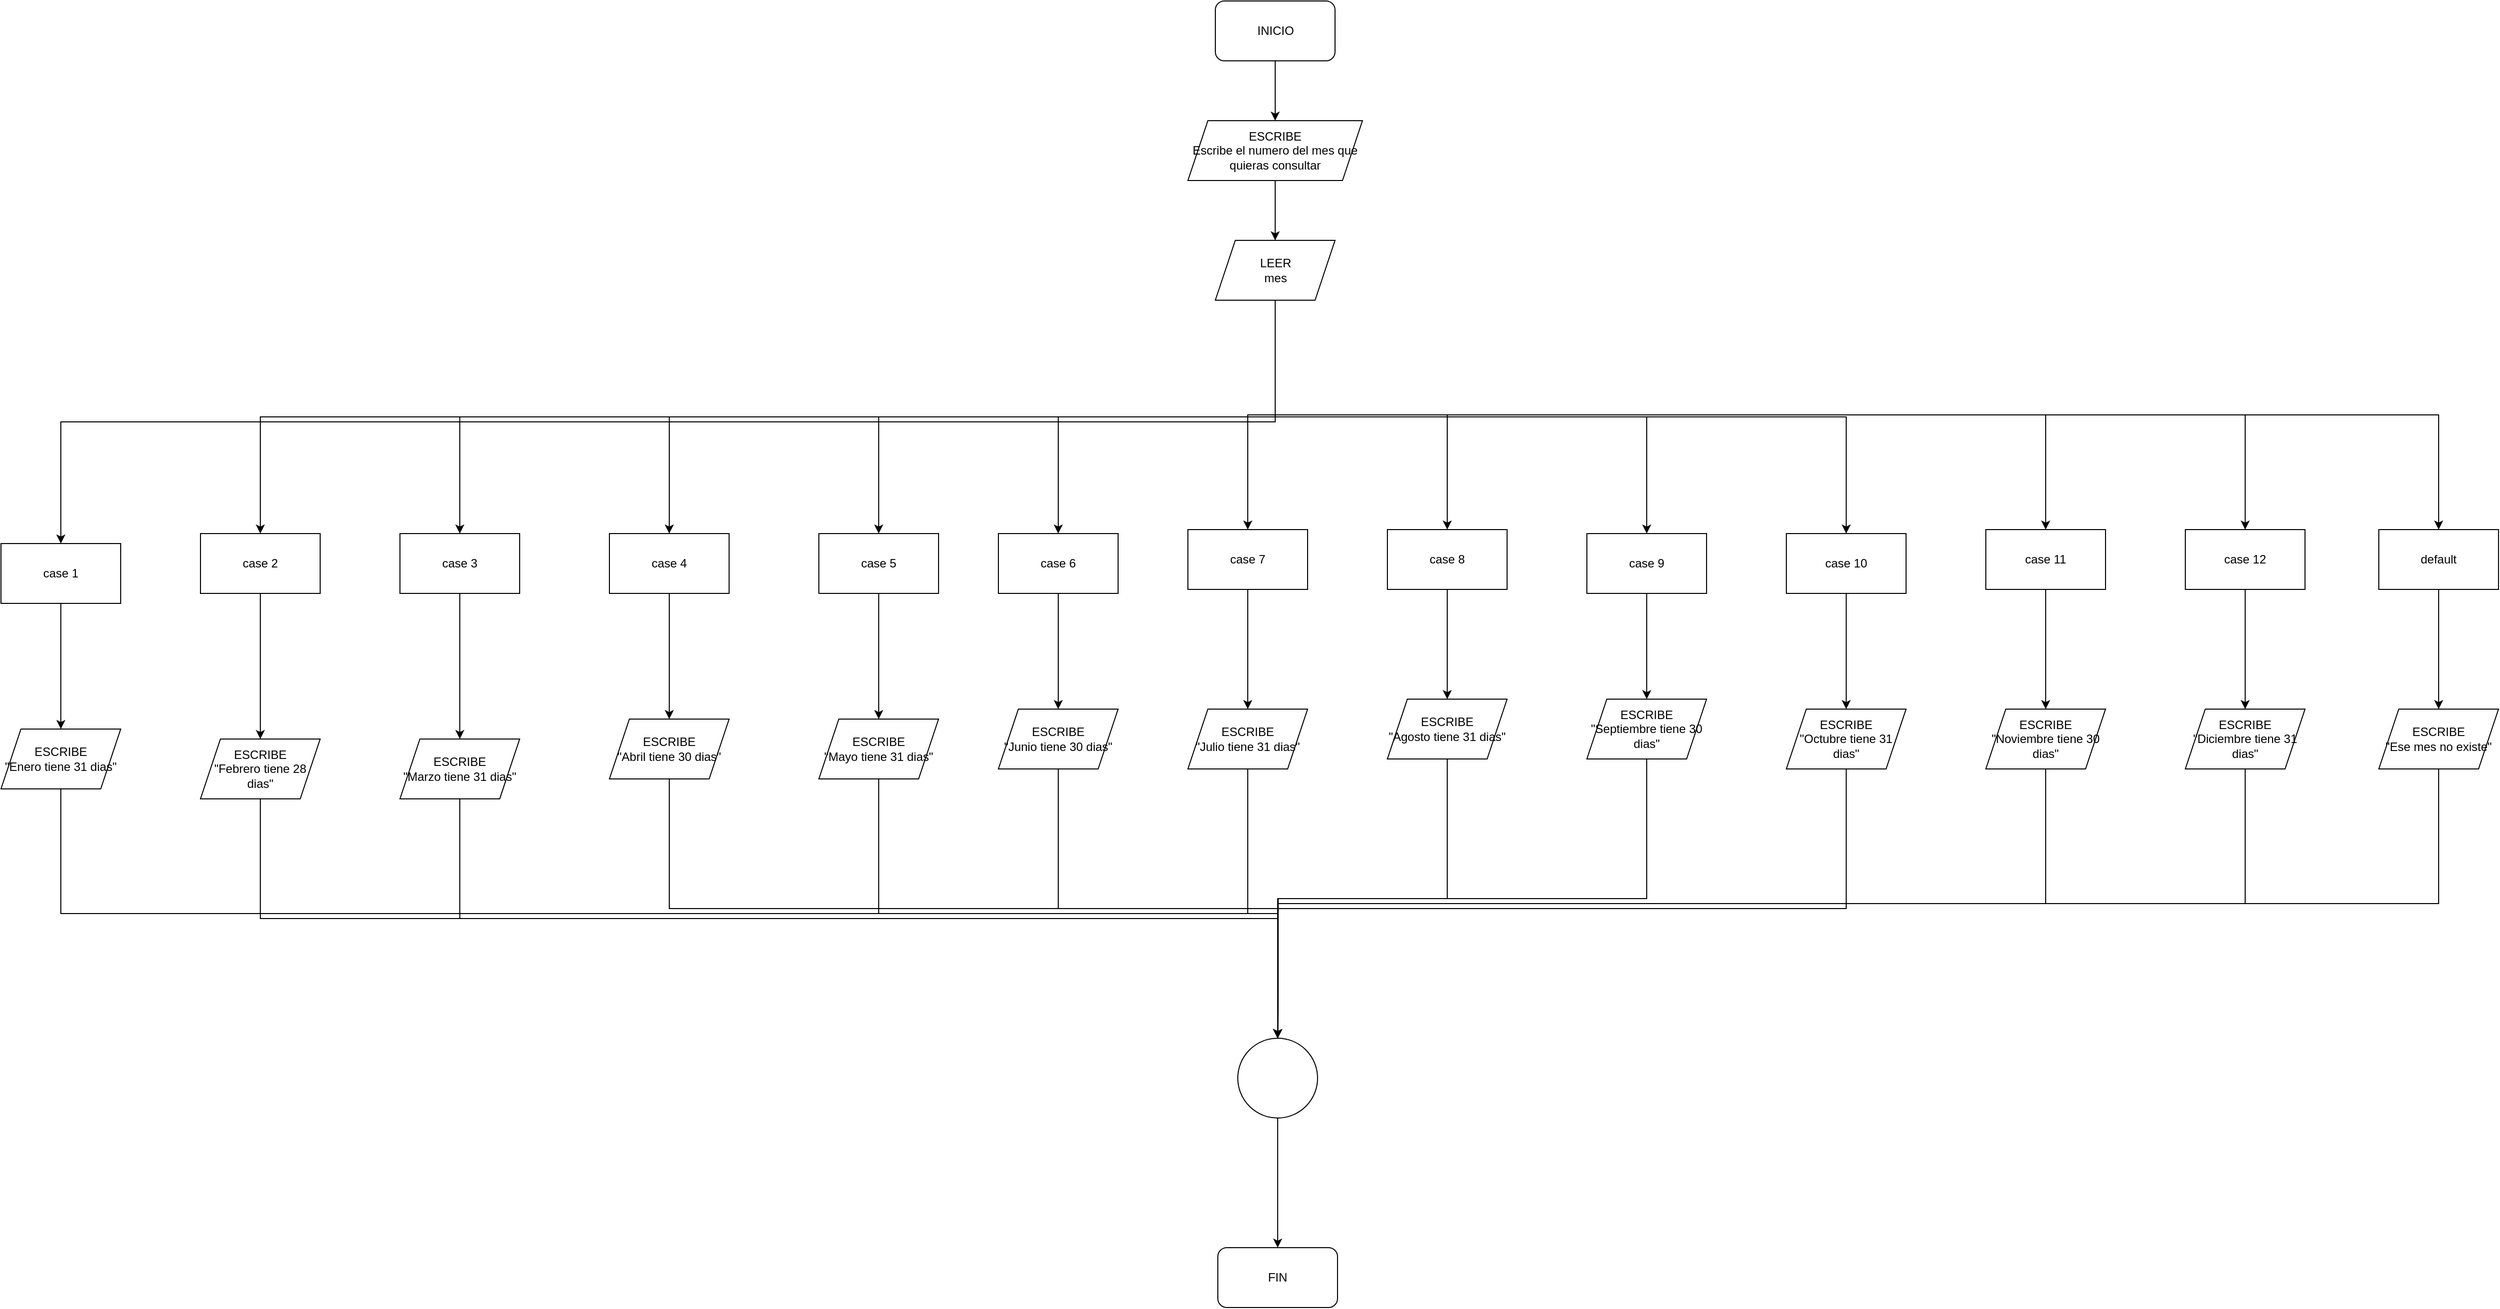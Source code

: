 <mxfile version="22.0.4" type="device">
  <diagram name="Página-1" id="6nzVVdsys_LRAPMCSI1O">
    <mxGraphModel dx="2597" dy="2251" grid="1" gridSize="10" guides="1" tooltips="1" connect="1" arrows="1" fold="1" page="1" pageScale="1" pageWidth="1169" pageHeight="827" math="0" shadow="0">
      <root>
        <mxCell id="0" />
        <mxCell id="1" parent="0" />
        <mxCell id="Shrg4Rl6udXn-v1PZv1U-4" value="" style="edgeStyle=orthogonalEdgeStyle;rounded=0;orthogonalLoop=1;jettySize=auto;html=1;" edge="1" parent="1" source="Shrg4Rl6udXn-v1PZv1U-1" target="Shrg4Rl6udXn-v1PZv1U-2">
          <mxGeometry relative="1" as="geometry" />
        </mxCell>
        <mxCell id="Shrg4Rl6udXn-v1PZv1U-1" value="INICIO" style="rounded=1;whiteSpace=wrap;html=1;" vertex="1" parent="1">
          <mxGeometry x="467.5" y="-160" width="120" height="60" as="geometry" />
        </mxCell>
        <mxCell id="Shrg4Rl6udXn-v1PZv1U-5" value="" style="edgeStyle=orthogonalEdgeStyle;rounded=0;orthogonalLoop=1;jettySize=auto;html=1;" edge="1" parent="1" source="Shrg4Rl6udXn-v1PZv1U-2" target="Shrg4Rl6udXn-v1PZv1U-3">
          <mxGeometry relative="1" as="geometry" />
        </mxCell>
        <mxCell id="Shrg4Rl6udXn-v1PZv1U-2" value="ESCRIBE&lt;br&gt;Escribe el numero del mes que quieras consultar" style="shape=parallelogram;perimeter=parallelogramPerimeter;whiteSpace=wrap;html=1;fixedSize=1;" vertex="1" parent="1">
          <mxGeometry x="440" y="-40" width="175" height="60" as="geometry" />
        </mxCell>
        <mxCell id="Shrg4Rl6udXn-v1PZv1U-45" style="edgeStyle=orthogonalEdgeStyle;rounded=0;orthogonalLoop=1;jettySize=auto;html=1;exitX=0.5;exitY=1;exitDx=0;exitDy=0;" edge="1" parent="1" source="Shrg4Rl6udXn-v1PZv1U-3" target="Shrg4Rl6udXn-v1PZv1U-7">
          <mxGeometry relative="1" as="geometry" />
        </mxCell>
        <mxCell id="Shrg4Rl6udXn-v1PZv1U-46" style="edgeStyle=orthogonalEdgeStyle;rounded=0;orthogonalLoop=1;jettySize=auto;html=1;exitX=0.5;exitY=1;exitDx=0;exitDy=0;" edge="1" parent="1" source="Shrg4Rl6udXn-v1PZv1U-3" target="Shrg4Rl6udXn-v1PZv1U-11">
          <mxGeometry relative="1" as="geometry" />
        </mxCell>
        <mxCell id="Shrg4Rl6udXn-v1PZv1U-47" style="edgeStyle=orthogonalEdgeStyle;rounded=0;orthogonalLoop=1;jettySize=auto;html=1;exitX=0.5;exitY=1;exitDx=0;exitDy=0;" edge="1" parent="1" source="Shrg4Rl6udXn-v1PZv1U-3" target="Shrg4Rl6udXn-v1PZv1U-17">
          <mxGeometry relative="1" as="geometry" />
        </mxCell>
        <mxCell id="Shrg4Rl6udXn-v1PZv1U-48" style="edgeStyle=orthogonalEdgeStyle;rounded=0;orthogonalLoop=1;jettySize=auto;html=1;exitX=0.5;exitY=1;exitDx=0;exitDy=0;entryX=0.5;entryY=0;entryDx=0;entryDy=0;" edge="1" parent="1" source="Shrg4Rl6udXn-v1PZv1U-3" target="Shrg4Rl6udXn-v1PZv1U-38">
          <mxGeometry relative="1" as="geometry" />
        </mxCell>
        <mxCell id="Shrg4Rl6udXn-v1PZv1U-49" style="edgeStyle=orthogonalEdgeStyle;rounded=0;orthogonalLoop=1;jettySize=auto;html=1;exitX=0.5;exitY=1;exitDx=0;exitDy=0;entryX=0.5;entryY=0;entryDx=0;entryDy=0;" edge="1" parent="1" source="Shrg4Rl6udXn-v1PZv1U-3" target="Shrg4Rl6udXn-v1PZv1U-35">
          <mxGeometry relative="1" as="geometry" />
        </mxCell>
        <mxCell id="Shrg4Rl6udXn-v1PZv1U-50" style="edgeStyle=orthogonalEdgeStyle;rounded=0;orthogonalLoop=1;jettySize=auto;html=1;exitX=0.5;exitY=1;exitDx=0;exitDy=0;entryX=0.5;entryY=0;entryDx=0;entryDy=0;" edge="1" parent="1" source="Shrg4Rl6udXn-v1PZv1U-3" target="Shrg4Rl6udXn-v1PZv1U-32">
          <mxGeometry relative="1" as="geometry" />
        </mxCell>
        <mxCell id="Shrg4Rl6udXn-v1PZv1U-51" style="edgeStyle=orthogonalEdgeStyle;rounded=0;orthogonalLoop=1;jettySize=auto;html=1;exitX=0.5;exitY=1;exitDx=0;exitDy=0;" edge="1" parent="1" source="Shrg4Rl6udXn-v1PZv1U-3" target="Shrg4Rl6udXn-v1PZv1U-29">
          <mxGeometry relative="1" as="geometry" />
        </mxCell>
        <mxCell id="Shrg4Rl6udXn-v1PZv1U-52" style="edgeStyle=orthogonalEdgeStyle;rounded=0;orthogonalLoop=1;jettySize=auto;html=1;exitX=0.5;exitY=1;exitDx=0;exitDy=0;" edge="1" parent="1" source="Shrg4Rl6udXn-v1PZv1U-3" target="Shrg4Rl6udXn-v1PZv1U-26">
          <mxGeometry relative="1" as="geometry" />
        </mxCell>
        <mxCell id="Shrg4Rl6udXn-v1PZv1U-53" style="edgeStyle=orthogonalEdgeStyle;rounded=0;orthogonalLoop=1;jettySize=auto;html=1;exitX=0.5;exitY=1;exitDx=0;exitDy=0;" edge="1" parent="1" source="Shrg4Rl6udXn-v1PZv1U-3" target="Shrg4Rl6udXn-v1PZv1U-41">
          <mxGeometry relative="1" as="geometry" />
        </mxCell>
        <mxCell id="Shrg4Rl6udXn-v1PZv1U-54" style="edgeStyle=orthogonalEdgeStyle;rounded=0;orthogonalLoop=1;jettySize=auto;html=1;exitX=0.5;exitY=1;exitDx=0;exitDy=0;entryX=0.5;entryY=0;entryDx=0;entryDy=0;" edge="1" parent="1" source="Shrg4Rl6udXn-v1PZv1U-3" target="Shrg4Rl6udXn-v1PZv1U-23">
          <mxGeometry relative="1" as="geometry" />
        </mxCell>
        <mxCell id="Shrg4Rl6udXn-v1PZv1U-55" style="edgeStyle=orthogonalEdgeStyle;rounded=0;orthogonalLoop=1;jettySize=auto;html=1;exitX=0.5;exitY=1;exitDx=0;exitDy=0;entryX=0.5;entryY=0;entryDx=0;entryDy=0;" edge="1" parent="1" source="Shrg4Rl6udXn-v1PZv1U-3" target="Shrg4Rl6udXn-v1PZv1U-20">
          <mxGeometry relative="1" as="geometry" />
        </mxCell>
        <mxCell id="Shrg4Rl6udXn-v1PZv1U-56" style="edgeStyle=orthogonalEdgeStyle;rounded=0;orthogonalLoop=1;jettySize=auto;html=1;exitX=0.5;exitY=1;exitDx=0;exitDy=0;entryX=0.5;entryY=0;entryDx=0;entryDy=0;" edge="1" parent="1" source="Shrg4Rl6udXn-v1PZv1U-3" target="Shrg4Rl6udXn-v1PZv1U-14">
          <mxGeometry relative="1" as="geometry" />
        </mxCell>
        <mxCell id="Shrg4Rl6udXn-v1PZv1U-60" style="edgeStyle=orthogonalEdgeStyle;rounded=0;orthogonalLoop=1;jettySize=auto;html=1;exitX=0.5;exitY=1;exitDx=0;exitDy=0;entryX=0.5;entryY=0;entryDx=0;entryDy=0;" edge="1" parent="1" source="Shrg4Rl6udXn-v1PZv1U-3" target="Shrg4Rl6udXn-v1PZv1U-58">
          <mxGeometry relative="1" as="geometry" />
        </mxCell>
        <mxCell id="Shrg4Rl6udXn-v1PZv1U-3" value="LEER&lt;br&gt;mes" style="shape=parallelogram;perimeter=parallelogramPerimeter;whiteSpace=wrap;html=1;fixedSize=1;" vertex="1" parent="1">
          <mxGeometry x="467.5" y="80" width="120" height="60" as="geometry" />
        </mxCell>
        <mxCell id="Shrg4Rl6udXn-v1PZv1U-9" value="" style="edgeStyle=orthogonalEdgeStyle;rounded=0;orthogonalLoop=1;jettySize=auto;html=1;" edge="1" parent="1" source="Shrg4Rl6udXn-v1PZv1U-7" target="Shrg4Rl6udXn-v1PZv1U-8">
          <mxGeometry relative="1" as="geometry" />
        </mxCell>
        <mxCell id="Shrg4Rl6udXn-v1PZv1U-7" value="case 1" style="rounded=0;whiteSpace=wrap;html=1;" vertex="1" parent="1">
          <mxGeometry x="-750" y="384" width="120" height="60" as="geometry" />
        </mxCell>
        <mxCell id="Shrg4Rl6udXn-v1PZv1U-62" style="edgeStyle=orthogonalEdgeStyle;rounded=0;orthogonalLoop=1;jettySize=auto;html=1;exitX=0.5;exitY=1;exitDx=0;exitDy=0;" edge="1" parent="1" source="Shrg4Rl6udXn-v1PZv1U-8" target="Shrg4Rl6udXn-v1PZv1U-61">
          <mxGeometry relative="1" as="geometry" />
        </mxCell>
        <mxCell id="Shrg4Rl6udXn-v1PZv1U-8" value="ESCRIBE&lt;br&gt;&quot;Enero tiene 31 dias&quot;" style="shape=parallelogram;perimeter=parallelogramPerimeter;whiteSpace=wrap;html=1;fixedSize=1;" vertex="1" parent="1">
          <mxGeometry x="-750" y="570" width="120" height="60" as="geometry" />
        </mxCell>
        <mxCell id="Shrg4Rl6udXn-v1PZv1U-10" value="" style="edgeStyle=orthogonalEdgeStyle;rounded=0;orthogonalLoop=1;jettySize=auto;html=1;" edge="1" parent="1" source="Shrg4Rl6udXn-v1PZv1U-11" target="Shrg4Rl6udXn-v1PZv1U-12">
          <mxGeometry relative="1" as="geometry" />
        </mxCell>
        <mxCell id="Shrg4Rl6udXn-v1PZv1U-11" value="case 2" style="rounded=0;whiteSpace=wrap;html=1;" vertex="1" parent="1">
          <mxGeometry x="-550" y="374" width="120" height="60" as="geometry" />
        </mxCell>
        <mxCell id="Shrg4Rl6udXn-v1PZv1U-63" style="edgeStyle=orthogonalEdgeStyle;rounded=0;orthogonalLoop=1;jettySize=auto;html=1;exitX=0.5;exitY=1;exitDx=0;exitDy=0;entryX=0.5;entryY=0;entryDx=0;entryDy=0;" edge="1" parent="1" source="Shrg4Rl6udXn-v1PZv1U-12" target="Shrg4Rl6udXn-v1PZv1U-61">
          <mxGeometry relative="1" as="geometry" />
        </mxCell>
        <mxCell id="Shrg4Rl6udXn-v1PZv1U-12" value="ESCRIBE&lt;br&gt;&quot;Febrero tiene 28 dias&quot;" style="shape=parallelogram;perimeter=parallelogramPerimeter;whiteSpace=wrap;html=1;fixedSize=1;" vertex="1" parent="1">
          <mxGeometry x="-550" y="580" width="120" height="60" as="geometry" />
        </mxCell>
        <mxCell id="Shrg4Rl6udXn-v1PZv1U-13" value="" style="edgeStyle=orthogonalEdgeStyle;rounded=0;orthogonalLoop=1;jettySize=auto;html=1;" edge="1" parent="1" source="Shrg4Rl6udXn-v1PZv1U-14" target="Shrg4Rl6udXn-v1PZv1U-15">
          <mxGeometry relative="1" as="geometry" />
        </mxCell>
        <mxCell id="Shrg4Rl6udXn-v1PZv1U-14" value="case 12" style="rounded=0;whiteSpace=wrap;html=1;" vertex="1" parent="1">
          <mxGeometry x="1440" y="370" width="120" height="60" as="geometry" />
        </mxCell>
        <mxCell id="Shrg4Rl6udXn-v1PZv1U-73" style="edgeStyle=orthogonalEdgeStyle;rounded=0;orthogonalLoop=1;jettySize=auto;html=1;exitX=0.5;exitY=1;exitDx=0;exitDy=0;entryX=0.5;entryY=0;entryDx=0;entryDy=0;" edge="1" parent="1" source="Shrg4Rl6udXn-v1PZv1U-15" target="Shrg4Rl6udXn-v1PZv1U-61">
          <mxGeometry relative="1" as="geometry" />
        </mxCell>
        <mxCell id="Shrg4Rl6udXn-v1PZv1U-15" value="ESCRIBE&lt;br&gt;&quot;Diciembre tiene 31 dias&quot;" style="shape=parallelogram;perimeter=parallelogramPerimeter;whiteSpace=wrap;html=1;fixedSize=1;" vertex="1" parent="1">
          <mxGeometry x="1440" y="550" width="120" height="60" as="geometry" />
        </mxCell>
        <mxCell id="Shrg4Rl6udXn-v1PZv1U-16" value="" style="edgeStyle=orthogonalEdgeStyle;rounded=0;orthogonalLoop=1;jettySize=auto;html=1;" edge="1" parent="1" source="Shrg4Rl6udXn-v1PZv1U-17" target="Shrg4Rl6udXn-v1PZv1U-18">
          <mxGeometry relative="1" as="geometry" />
        </mxCell>
        <mxCell id="Shrg4Rl6udXn-v1PZv1U-17" value="case 3" style="rounded=0;whiteSpace=wrap;html=1;" vertex="1" parent="1">
          <mxGeometry x="-350" y="374" width="120" height="60" as="geometry" />
        </mxCell>
        <mxCell id="Shrg4Rl6udXn-v1PZv1U-64" style="edgeStyle=orthogonalEdgeStyle;rounded=0;orthogonalLoop=1;jettySize=auto;html=1;exitX=0.5;exitY=1;exitDx=0;exitDy=0;" edge="1" parent="1" source="Shrg4Rl6udXn-v1PZv1U-18">
          <mxGeometry relative="1" as="geometry">
            <mxPoint x="530" y="880" as="targetPoint" />
          </mxGeometry>
        </mxCell>
        <mxCell id="Shrg4Rl6udXn-v1PZv1U-18" value="ESCRIBE&lt;br&gt;&quot;Marzo tiene 31 dias&quot;" style="shape=parallelogram;perimeter=parallelogramPerimeter;whiteSpace=wrap;html=1;fixedSize=1;" vertex="1" parent="1">
          <mxGeometry x="-350" y="580" width="120" height="60" as="geometry" />
        </mxCell>
        <mxCell id="Shrg4Rl6udXn-v1PZv1U-19" value="" style="edgeStyle=orthogonalEdgeStyle;rounded=0;orthogonalLoop=1;jettySize=auto;html=1;" edge="1" parent="1" source="Shrg4Rl6udXn-v1PZv1U-20" target="Shrg4Rl6udXn-v1PZv1U-21">
          <mxGeometry relative="1" as="geometry" />
        </mxCell>
        <mxCell id="Shrg4Rl6udXn-v1PZv1U-20" value="case 11" style="rounded=0;whiteSpace=wrap;html=1;" vertex="1" parent="1">
          <mxGeometry x="1240" y="370" width="120" height="60" as="geometry" />
        </mxCell>
        <mxCell id="Shrg4Rl6udXn-v1PZv1U-72" style="edgeStyle=orthogonalEdgeStyle;rounded=0;orthogonalLoop=1;jettySize=auto;html=1;exitX=0.5;exitY=1;exitDx=0;exitDy=0;" edge="1" parent="1" source="Shrg4Rl6udXn-v1PZv1U-21">
          <mxGeometry relative="1" as="geometry">
            <mxPoint x="530" y="880" as="targetPoint" />
          </mxGeometry>
        </mxCell>
        <mxCell id="Shrg4Rl6udXn-v1PZv1U-21" value="ESCRIBE&lt;br&gt;&quot;Noviembre tiene 30 dias&quot;" style="shape=parallelogram;perimeter=parallelogramPerimeter;whiteSpace=wrap;html=1;fixedSize=1;" vertex="1" parent="1">
          <mxGeometry x="1240" y="550" width="120" height="60" as="geometry" />
        </mxCell>
        <mxCell id="Shrg4Rl6udXn-v1PZv1U-22" value="" style="edgeStyle=orthogonalEdgeStyle;rounded=0;orthogonalLoop=1;jettySize=auto;html=1;" edge="1" parent="1" source="Shrg4Rl6udXn-v1PZv1U-23" target="Shrg4Rl6udXn-v1PZv1U-24">
          <mxGeometry relative="1" as="geometry" />
        </mxCell>
        <mxCell id="Shrg4Rl6udXn-v1PZv1U-23" value="case 10" style="rounded=0;whiteSpace=wrap;html=1;" vertex="1" parent="1">
          <mxGeometry x="1040" y="374" width="120" height="60" as="geometry" />
        </mxCell>
        <mxCell id="Shrg4Rl6udXn-v1PZv1U-71" style="edgeStyle=orthogonalEdgeStyle;rounded=0;orthogonalLoop=1;jettySize=auto;html=1;exitX=0.5;exitY=1;exitDx=0;exitDy=0;" edge="1" parent="1" source="Shrg4Rl6udXn-v1PZv1U-24">
          <mxGeometry relative="1" as="geometry">
            <mxPoint x="530" y="890" as="targetPoint" />
          </mxGeometry>
        </mxCell>
        <mxCell id="Shrg4Rl6udXn-v1PZv1U-24" value="ESCRIBE&lt;br&gt;&quot;Octubre tiene 31 dias&quot;" style="shape=parallelogram;perimeter=parallelogramPerimeter;whiteSpace=wrap;html=1;fixedSize=1;" vertex="1" parent="1">
          <mxGeometry x="1040" y="550" width="120" height="60" as="geometry" />
        </mxCell>
        <mxCell id="Shrg4Rl6udXn-v1PZv1U-25" value="" style="edgeStyle=orthogonalEdgeStyle;rounded=0;orthogonalLoop=1;jettySize=auto;html=1;" edge="1" parent="1" source="Shrg4Rl6udXn-v1PZv1U-26" target="Shrg4Rl6udXn-v1PZv1U-27">
          <mxGeometry relative="1" as="geometry" />
        </mxCell>
        <mxCell id="Shrg4Rl6udXn-v1PZv1U-26" value="case 8" style="rounded=0;whiteSpace=wrap;html=1;" vertex="1" parent="1">
          <mxGeometry x="640" y="370" width="120" height="60" as="geometry" />
        </mxCell>
        <mxCell id="Shrg4Rl6udXn-v1PZv1U-69" style="edgeStyle=orthogonalEdgeStyle;rounded=0;orthogonalLoop=1;jettySize=auto;html=1;exitX=0.5;exitY=1;exitDx=0;exitDy=0;entryX=0.5;entryY=0;entryDx=0;entryDy=0;" edge="1" parent="1" source="Shrg4Rl6udXn-v1PZv1U-27" target="Shrg4Rl6udXn-v1PZv1U-61">
          <mxGeometry relative="1" as="geometry" />
        </mxCell>
        <mxCell id="Shrg4Rl6udXn-v1PZv1U-27" value="ESCRIBE&lt;br&gt;&quot;Agosto tiene 31 dias&quot;" style="shape=parallelogram;perimeter=parallelogramPerimeter;whiteSpace=wrap;html=1;fixedSize=1;" vertex="1" parent="1">
          <mxGeometry x="640" y="540" width="120" height="60" as="geometry" />
        </mxCell>
        <mxCell id="Shrg4Rl6udXn-v1PZv1U-28" value="" style="edgeStyle=orthogonalEdgeStyle;rounded=0;orthogonalLoop=1;jettySize=auto;html=1;" edge="1" parent="1" source="Shrg4Rl6udXn-v1PZv1U-29" target="Shrg4Rl6udXn-v1PZv1U-30">
          <mxGeometry relative="1" as="geometry" />
        </mxCell>
        <mxCell id="Shrg4Rl6udXn-v1PZv1U-29" value="case 7" style="rounded=0;whiteSpace=wrap;html=1;" vertex="1" parent="1">
          <mxGeometry x="440" y="370" width="120" height="60" as="geometry" />
        </mxCell>
        <mxCell id="Shrg4Rl6udXn-v1PZv1U-68" style="edgeStyle=orthogonalEdgeStyle;rounded=0;orthogonalLoop=1;jettySize=auto;html=1;exitX=0.5;exitY=1;exitDx=0;exitDy=0;" edge="1" parent="1" source="Shrg4Rl6udXn-v1PZv1U-30">
          <mxGeometry relative="1" as="geometry">
            <mxPoint x="530" y="900" as="targetPoint" />
          </mxGeometry>
        </mxCell>
        <mxCell id="Shrg4Rl6udXn-v1PZv1U-30" value="ESCRIBE&lt;br&gt;&quot;Julio tiene 31 dias&quot;" style="shape=parallelogram;perimeter=parallelogramPerimeter;whiteSpace=wrap;html=1;fixedSize=1;" vertex="1" parent="1">
          <mxGeometry x="440" y="550" width="120" height="60" as="geometry" />
        </mxCell>
        <mxCell id="Shrg4Rl6udXn-v1PZv1U-31" value="" style="edgeStyle=orthogonalEdgeStyle;rounded=0;orthogonalLoop=1;jettySize=auto;html=1;" edge="1" parent="1" source="Shrg4Rl6udXn-v1PZv1U-32" target="Shrg4Rl6udXn-v1PZv1U-33">
          <mxGeometry relative="1" as="geometry" />
        </mxCell>
        <mxCell id="Shrg4Rl6udXn-v1PZv1U-32" value="case 6" style="rounded=0;whiteSpace=wrap;html=1;" vertex="1" parent="1">
          <mxGeometry x="250" y="374" width="120" height="60" as="geometry" />
        </mxCell>
        <mxCell id="Shrg4Rl6udXn-v1PZv1U-67" style="edgeStyle=orthogonalEdgeStyle;rounded=0;orthogonalLoop=1;jettySize=auto;html=1;exitX=0.5;exitY=1;exitDx=0;exitDy=0;" edge="1" parent="1" source="Shrg4Rl6udXn-v1PZv1U-33">
          <mxGeometry relative="1" as="geometry">
            <mxPoint x="530" y="890" as="targetPoint" />
          </mxGeometry>
        </mxCell>
        <mxCell id="Shrg4Rl6udXn-v1PZv1U-33" value="ESCRIBE&lt;br&gt;&quot;Junio tiene 30 dias&quot;" style="shape=parallelogram;perimeter=parallelogramPerimeter;whiteSpace=wrap;html=1;fixedSize=1;" vertex="1" parent="1">
          <mxGeometry x="250" y="550" width="120" height="60" as="geometry" />
        </mxCell>
        <mxCell id="Shrg4Rl6udXn-v1PZv1U-34" value="" style="edgeStyle=orthogonalEdgeStyle;rounded=0;orthogonalLoop=1;jettySize=auto;html=1;" edge="1" parent="1" source="Shrg4Rl6udXn-v1PZv1U-35" target="Shrg4Rl6udXn-v1PZv1U-36">
          <mxGeometry relative="1" as="geometry" />
        </mxCell>
        <mxCell id="Shrg4Rl6udXn-v1PZv1U-35" value="case 5" style="rounded=0;whiteSpace=wrap;html=1;" vertex="1" parent="1">
          <mxGeometry x="70" y="374" width="120" height="60" as="geometry" />
        </mxCell>
        <mxCell id="Shrg4Rl6udXn-v1PZv1U-66" style="edgeStyle=orthogonalEdgeStyle;rounded=0;orthogonalLoop=1;jettySize=auto;html=1;exitX=0.5;exitY=1;exitDx=0;exitDy=0;" edge="1" parent="1" source="Shrg4Rl6udXn-v1PZv1U-36">
          <mxGeometry relative="1" as="geometry">
            <mxPoint x="530" y="890" as="targetPoint" />
          </mxGeometry>
        </mxCell>
        <mxCell id="Shrg4Rl6udXn-v1PZv1U-36" value="ESCRIBE&lt;br&gt;&quot;Mayo tiene 31 dias&quot;" style="shape=parallelogram;perimeter=parallelogramPerimeter;whiteSpace=wrap;html=1;fixedSize=1;" vertex="1" parent="1">
          <mxGeometry x="70" y="560" width="120" height="60" as="geometry" />
        </mxCell>
        <mxCell id="Shrg4Rl6udXn-v1PZv1U-37" value="" style="edgeStyle=orthogonalEdgeStyle;rounded=0;orthogonalLoop=1;jettySize=auto;html=1;" edge="1" parent="1" source="Shrg4Rl6udXn-v1PZv1U-38" target="Shrg4Rl6udXn-v1PZv1U-39">
          <mxGeometry relative="1" as="geometry" />
        </mxCell>
        <mxCell id="Shrg4Rl6udXn-v1PZv1U-38" value="case 4" style="rounded=0;whiteSpace=wrap;html=1;" vertex="1" parent="1">
          <mxGeometry x="-140" y="374" width="120" height="60" as="geometry" />
        </mxCell>
        <mxCell id="Shrg4Rl6udXn-v1PZv1U-65" style="edgeStyle=orthogonalEdgeStyle;rounded=0;orthogonalLoop=1;jettySize=auto;html=1;exitX=0.5;exitY=1;exitDx=0;exitDy=0;" edge="1" parent="1" source="Shrg4Rl6udXn-v1PZv1U-39">
          <mxGeometry relative="1" as="geometry">
            <mxPoint x="530" y="880" as="targetPoint" />
          </mxGeometry>
        </mxCell>
        <mxCell id="Shrg4Rl6udXn-v1PZv1U-39" value="ESCRIBE&lt;br&gt;&quot;Abril tiene 30 dias&quot;" style="shape=parallelogram;perimeter=parallelogramPerimeter;whiteSpace=wrap;html=1;fixedSize=1;" vertex="1" parent="1">
          <mxGeometry x="-140" y="560" width="120" height="60" as="geometry" />
        </mxCell>
        <mxCell id="Shrg4Rl6udXn-v1PZv1U-40" value="" style="edgeStyle=orthogonalEdgeStyle;rounded=0;orthogonalLoop=1;jettySize=auto;html=1;" edge="1" parent="1" source="Shrg4Rl6udXn-v1PZv1U-41" target="Shrg4Rl6udXn-v1PZv1U-42">
          <mxGeometry relative="1" as="geometry" />
        </mxCell>
        <mxCell id="Shrg4Rl6udXn-v1PZv1U-41" value="case 9" style="rounded=0;whiteSpace=wrap;html=1;" vertex="1" parent="1">
          <mxGeometry x="840" y="374" width="120" height="60" as="geometry" />
        </mxCell>
        <mxCell id="Shrg4Rl6udXn-v1PZv1U-70" style="edgeStyle=orthogonalEdgeStyle;rounded=0;orthogonalLoop=1;jettySize=auto;html=1;exitX=0.5;exitY=1;exitDx=0;exitDy=0;" edge="1" parent="1" source="Shrg4Rl6udXn-v1PZv1U-42">
          <mxGeometry relative="1" as="geometry">
            <mxPoint x="530" y="880" as="targetPoint" />
          </mxGeometry>
        </mxCell>
        <mxCell id="Shrg4Rl6udXn-v1PZv1U-42" value="ESCRIBE&lt;br&gt;&quot;Septiembre tiene 30 dias&quot;" style="shape=parallelogram;perimeter=parallelogramPerimeter;whiteSpace=wrap;html=1;fixedSize=1;" vertex="1" parent="1">
          <mxGeometry x="840" y="540" width="120" height="60" as="geometry" />
        </mxCell>
        <mxCell id="Shrg4Rl6udXn-v1PZv1U-57" value="" style="edgeStyle=orthogonalEdgeStyle;rounded=0;orthogonalLoop=1;jettySize=auto;html=1;" edge="1" parent="1" source="Shrg4Rl6udXn-v1PZv1U-58" target="Shrg4Rl6udXn-v1PZv1U-59">
          <mxGeometry relative="1" as="geometry" />
        </mxCell>
        <mxCell id="Shrg4Rl6udXn-v1PZv1U-58" value="default" style="rounded=0;whiteSpace=wrap;html=1;" vertex="1" parent="1">
          <mxGeometry x="1634" y="370" width="120" height="60" as="geometry" />
        </mxCell>
        <mxCell id="Shrg4Rl6udXn-v1PZv1U-76" style="edgeStyle=orthogonalEdgeStyle;rounded=0;orthogonalLoop=1;jettySize=auto;html=1;exitX=0.5;exitY=1;exitDx=0;exitDy=0;" edge="1" parent="1" source="Shrg4Rl6udXn-v1PZv1U-59" target="Shrg4Rl6udXn-v1PZv1U-61">
          <mxGeometry relative="1" as="geometry" />
        </mxCell>
        <mxCell id="Shrg4Rl6udXn-v1PZv1U-59" value="ESCRIBE&lt;br&gt;&quot;Ese mes no existe&quot;" style="shape=parallelogram;perimeter=parallelogramPerimeter;whiteSpace=wrap;html=1;fixedSize=1;" vertex="1" parent="1">
          <mxGeometry x="1634" y="550" width="120" height="60" as="geometry" />
        </mxCell>
        <mxCell id="Shrg4Rl6udXn-v1PZv1U-77" style="edgeStyle=orthogonalEdgeStyle;rounded=0;orthogonalLoop=1;jettySize=auto;html=1;exitX=0.5;exitY=1;exitDx=0;exitDy=0;entryX=0.5;entryY=0;entryDx=0;entryDy=0;" edge="1" parent="1" source="Shrg4Rl6udXn-v1PZv1U-61" target="Shrg4Rl6udXn-v1PZv1U-75">
          <mxGeometry relative="1" as="geometry" />
        </mxCell>
        <mxCell id="Shrg4Rl6udXn-v1PZv1U-61" value="" style="ellipse;whiteSpace=wrap;html=1;aspect=fixed;" vertex="1" parent="1">
          <mxGeometry x="490" y="880" width="80" height="80" as="geometry" />
        </mxCell>
        <mxCell id="Shrg4Rl6udXn-v1PZv1U-75" value="FIN" style="rounded=1;whiteSpace=wrap;html=1;" vertex="1" parent="1">
          <mxGeometry x="470" y="1090" width="120" height="60" as="geometry" />
        </mxCell>
      </root>
    </mxGraphModel>
  </diagram>
</mxfile>
